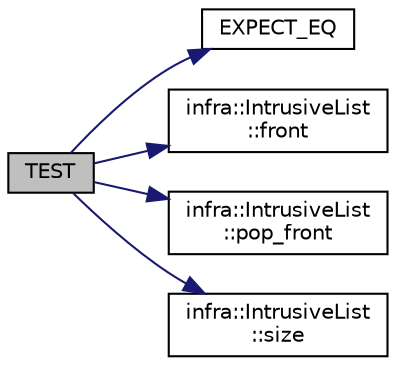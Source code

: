 digraph "TEST"
{
 // INTERACTIVE_SVG=YES
  edge [fontname="Helvetica",fontsize="10",labelfontname="Helvetica",labelfontsize="10"];
  node [fontname="Helvetica",fontsize="10",shape=record];
  rankdir="LR";
  Node78 [label="TEST",height=0.2,width=0.4,color="black", fillcolor="grey75", style="filled", fontcolor="black"];
  Node78 -> Node79 [color="midnightblue",fontsize="10",style="solid",fontname="Helvetica"];
  Node79 [label="EXPECT_EQ",height=0.2,width=0.4,color="black", fillcolor="white", style="filled",URL="$d6/def/_test_json_8cpp.html#a82745227e2f0a8edbb4ae630d88a8e86"];
  Node78 -> Node80 [color="midnightblue",fontsize="10",style="solid",fontname="Helvetica"];
  Node80 [label="infra::IntrusiveList\l::front",height=0.2,width=0.4,color="black", fillcolor="white", style="filled",URL="$df/da4/classinfra_1_1_intrusive_list.html#aaee59e1b0dfe146a2bbfbaae197a7c61"];
  Node78 -> Node81 [color="midnightblue",fontsize="10",style="solid",fontname="Helvetica"];
  Node81 [label="infra::IntrusiveList\l::pop_front",height=0.2,width=0.4,color="black", fillcolor="white", style="filled",URL="$df/da4/classinfra_1_1_intrusive_list.html#a6339c6644ad869b3f6cbc195aa5c1d70"];
  Node78 -> Node82 [color="midnightblue",fontsize="10",style="solid",fontname="Helvetica"];
  Node82 [label="infra::IntrusiveList\l::size",height=0.2,width=0.4,color="black", fillcolor="white", style="filled",URL="$df/da4/classinfra_1_1_intrusive_list.html#ab59d48f80c3b1944b072b1a4c3e665c0"];
}
